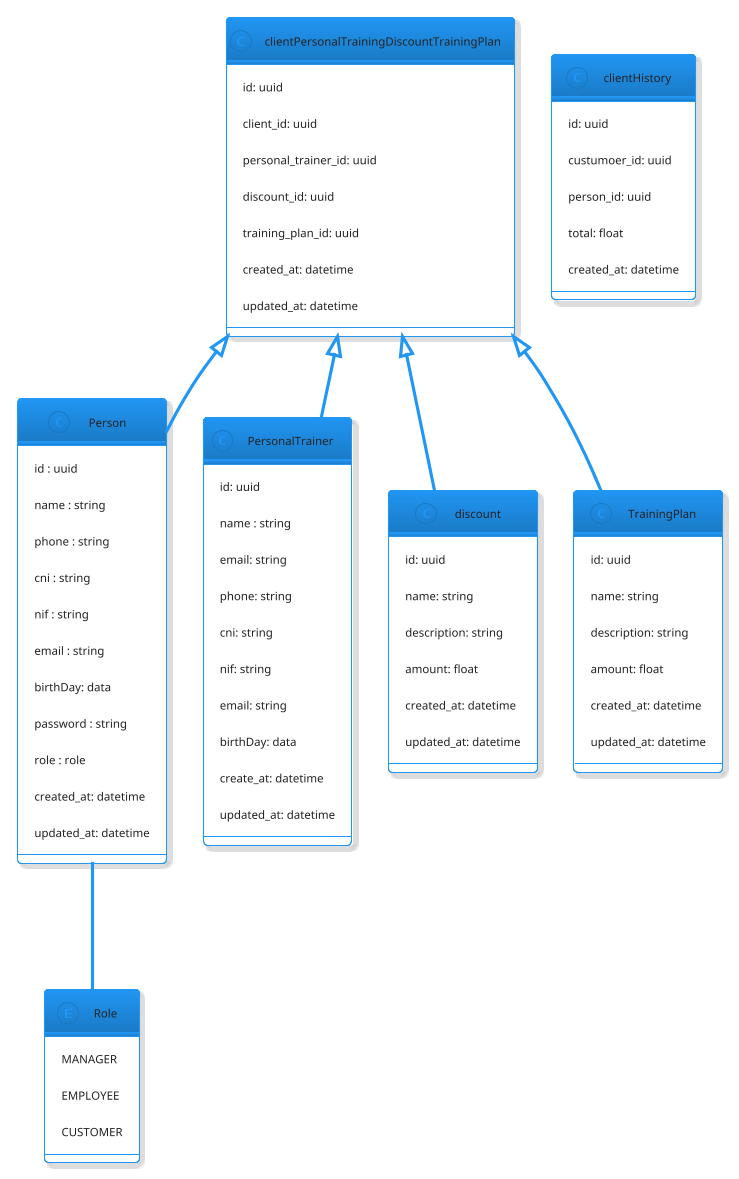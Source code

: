 @startuml Nogain
!theme materia-outline

class Person {
  id : uuid
  name : string
  phone : string
  cni : string
  nif : string
  email : string
  birthDay: data
  password : string
  role : role
  created_at: datetime
  updated_at: datetime
  
}


' class Client {
'   id: uuid
'   name : string
'   email: string
'   phone: string
'   birthDay: data
'   created_at: datetime

' }




class PersonalTrainer {
  id: uuid
  name : string
  email: string
  phone: string
  cni: string
  nif: string
  email: string
  birthDay: data
  create_at: datetime
  updated_at: datetime


}

class discount {
  id: uuid
  name: string
  description: string
  amount: float
  created_at: datetime
  updated_at: datetime
}

class TrainingPlan {
  id: uuid
  name: string
  description: string
  amount: float
  created_at: datetime
  updated_at: datetime
}


class clientPersonalTrainingDiscountTrainingPlan {
  id: uuid
  client_id: uuid
  personal_trainer_id: uuid
  discount_id: uuid
  training_plan_id: uuid
  created_at: datetime
  updated_at: datetime
}

class clientHistory {
  id: uuid
  custumoer_id: uuid
  person_id: uuid
  total: float
  created_at: datetime
}


enum Role {
  MANAGER
  EMPLOYEE
  CUSTOMER
}

Person --- Role

' clientHistory <|-- Client
' clientHistory <|-- Person

clientPersonalTrainingDiscountTrainingPlan <|-- Person
clientPersonalTrainingDiscountTrainingPlan <|-- PersonalTrainer
clientPersonalTrainingDiscountTrainingPlan <|-- discount
clientPersonalTrainingDiscountTrainingPlan <|-- TrainingPlan

@enduml